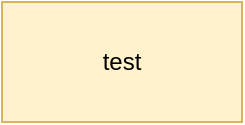 <mxfile version="18.0.2" type="github">
  <diagram id="lQg0gA4JxaZUd9z8gVGz" name="Page-1">
    <mxGraphModel dx="1429" dy="858" grid="0" gridSize="10" guides="1" tooltips="1" connect="1" arrows="1" fold="1" page="0" pageScale="1" pageWidth="850" pageHeight="1100" math="0" shadow="0">
      <root>
        <mxCell id="0" />
        <mxCell id="1" parent="0" />
        <mxCell id="MWYUwRtFIhT5jkeScHqG-1" value="test" style="rounded=0;whiteSpace=wrap;html=1;fillColor=#fff2cc;strokeColor=#d6b656;" vertex="1" parent="1">
          <mxGeometry x="360" y="340" width="120" height="60" as="geometry" />
        </mxCell>
      </root>
    </mxGraphModel>
  </diagram>
</mxfile>
